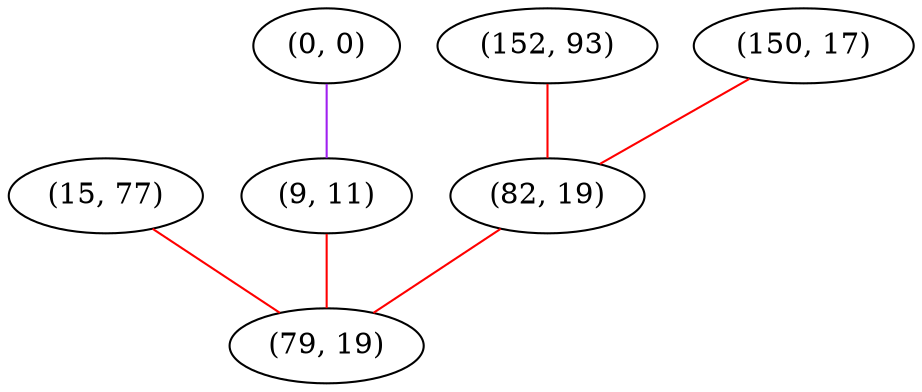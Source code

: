 graph "" {
"(15, 77)";
"(152, 93)";
"(150, 17)";
"(0, 0)";
"(9, 11)";
"(82, 19)";
"(79, 19)";
"(15, 77)" -- "(79, 19)"  [color=red, key=0, weight=1];
"(152, 93)" -- "(82, 19)"  [color=red, key=0, weight=1];
"(150, 17)" -- "(82, 19)"  [color=red, key=0, weight=1];
"(0, 0)" -- "(9, 11)"  [color=purple, key=0, weight=4];
"(9, 11)" -- "(79, 19)"  [color=red, key=0, weight=1];
"(82, 19)" -- "(79, 19)"  [color=red, key=0, weight=1];
}
